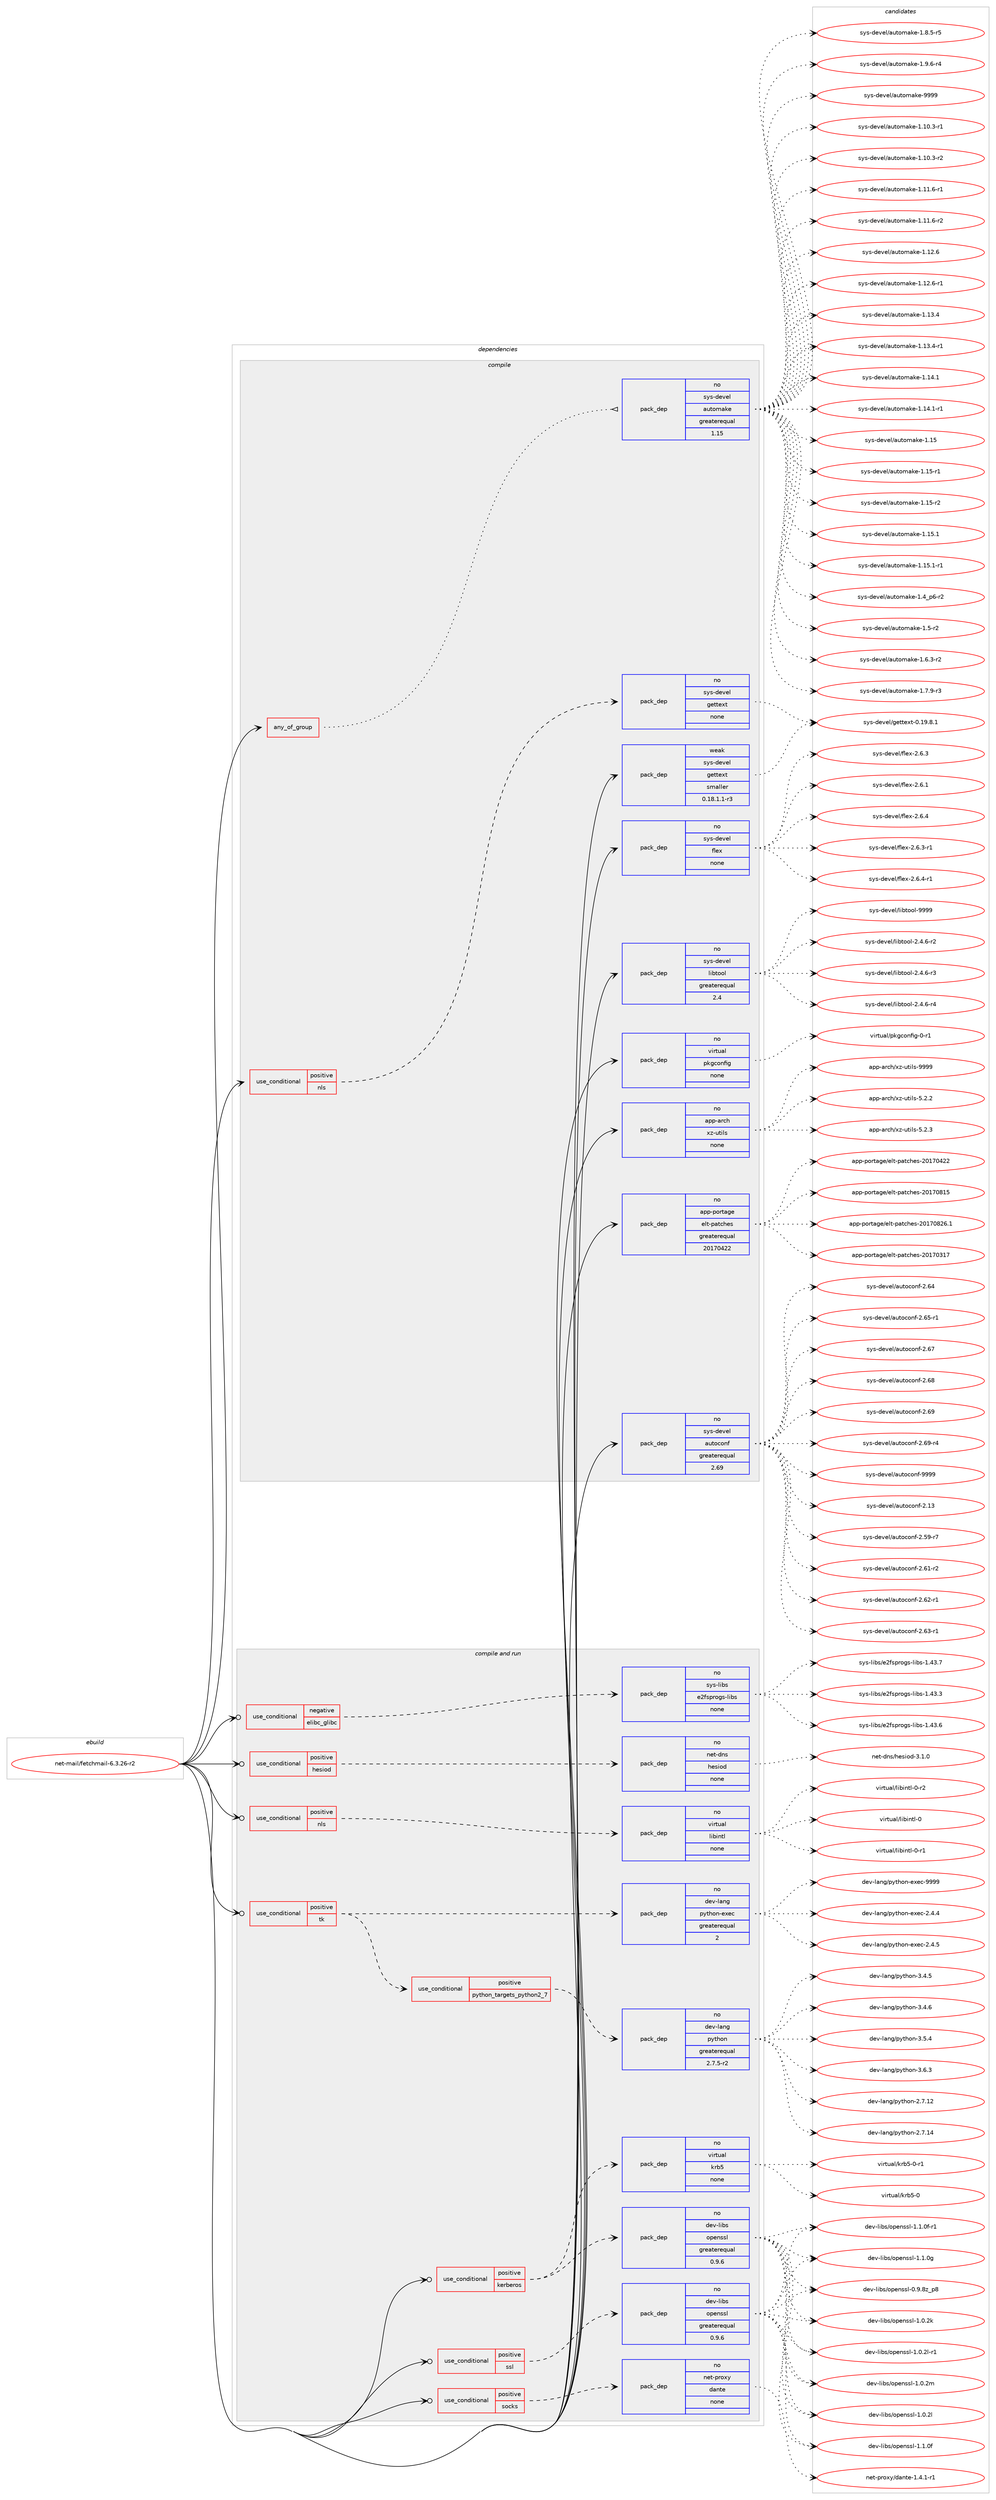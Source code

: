digraph prolog {

# *************
# Graph options
# *************

newrank=true;
concentrate=true;
compound=true;
graph [rankdir=LR,fontname=Helvetica,fontsize=10,ranksep=1.5];#, ranksep=2.5, nodesep=0.2];
edge  [arrowhead=vee];
node  [fontname=Helvetica,fontsize=10];

# **********
# The ebuild
# **********

subgraph cluster_leftcol {
color=gray;
rank=same;
label=<<i>ebuild</i>>;
id [label="net-mail/fetchmail-6.3.26-r2", color=red, width=4, href="../net-mail/fetchmail-6.3.26-r2.svg"];
}

# ****************
# The dependencies
# ****************

subgraph cluster_midcol {
color=gray;
label=<<i>dependencies</i>>;
subgraph cluster_compile {
fillcolor="#eeeeee";
style=filled;
label=<<i>compile</i>>;
subgraph any6909 {
dependency421328 [label=<<TABLE BORDER="0" CELLBORDER="1" CELLSPACING="0" CELLPADDING="4"><TR><TD CELLPADDING="10">any_of_group</TD></TR></TABLE>>, shape=none, color=red];subgraph pack309920 {
dependency421329 [label=<<TABLE BORDER="0" CELLBORDER="1" CELLSPACING="0" CELLPADDING="4" WIDTH="220"><TR><TD ROWSPAN="6" CELLPADDING="30">pack_dep</TD></TR><TR><TD WIDTH="110">no</TD></TR><TR><TD>sys-devel</TD></TR><TR><TD>automake</TD></TR><TR><TD>greaterequal</TD></TR><TR><TD>1.15</TD></TR></TABLE>>, shape=none, color=blue];
}
dependency421328:e -> dependency421329:w [weight=20,style="dotted",arrowhead="oinv"];
}
id:e -> dependency421328:w [weight=20,style="solid",arrowhead="vee"];
subgraph cond104307 {
dependency421330 [label=<<TABLE BORDER="0" CELLBORDER="1" CELLSPACING="0" CELLPADDING="4"><TR><TD ROWSPAN="3" CELLPADDING="10">use_conditional</TD></TR><TR><TD>positive</TD></TR><TR><TD>nls</TD></TR></TABLE>>, shape=none, color=red];
subgraph pack309921 {
dependency421331 [label=<<TABLE BORDER="0" CELLBORDER="1" CELLSPACING="0" CELLPADDING="4" WIDTH="220"><TR><TD ROWSPAN="6" CELLPADDING="30">pack_dep</TD></TR><TR><TD WIDTH="110">no</TD></TR><TR><TD>sys-devel</TD></TR><TR><TD>gettext</TD></TR><TR><TD>none</TD></TR><TR><TD></TD></TR></TABLE>>, shape=none, color=blue];
}
dependency421330:e -> dependency421331:w [weight=20,style="dashed",arrowhead="vee"];
}
id:e -> dependency421330:w [weight=20,style="solid",arrowhead="vee"];
subgraph pack309922 {
dependency421332 [label=<<TABLE BORDER="0" CELLBORDER="1" CELLSPACING="0" CELLPADDING="4" WIDTH="220"><TR><TD ROWSPAN="6" CELLPADDING="30">pack_dep</TD></TR><TR><TD WIDTH="110">no</TD></TR><TR><TD>app-arch</TD></TR><TR><TD>xz-utils</TD></TR><TR><TD>none</TD></TR><TR><TD></TD></TR></TABLE>>, shape=none, color=blue];
}
id:e -> dependency421332:w [weight=20,style="solid",arrowhead="vee"];
subgraph pack309923 {
dependency421333 [label=<<TABLE BORDER="0" CELLBORDER="1" CELLSPACING="0" CELLPADDING="4" WIDTH="220"><TR><TD ROWSPAN="6" CELLPADDING="30">pack_dep</TD></TR><TR><TD WIDTH="110">no</TD></TR><TR><TD>app-portage</TD></TR><TR><TD>elt-patches</TD></TR><TR><TD>greaterequal</TD></TR><TR><TD>20170422</TD></TR></TABLE>>, shape=none, color=blue];
}
id:e -> dependency421333:w [weight=20,style="solid",arrowhead="vee"];
subgraph pack309924 {
dependency421334 [label=<<TABLE BORDER="0" CELLBORDER="1" CELLSPACING="0" CELLPADDING="4" WIDTH="220"><TR><TD ROWSPAN="6" CELLPADDING="30">pack_dep</TD></TR><TR><TD WIDTH="110">no</TD></TR><TR><TD>sys-devel</TD></TR><TR><TD>autoconf</TD></TR><TR><TD>greaterequal</TD></TR><TR><TD>2.69</TD></TR></TABLE>>, shape=none, color=blue];
}
id:e -> dependency421334:w [weight=20,style="solid",arrowhead="vee"];
subgraph pack309925 {
dependency421335 [label=<<TABLE BORDER="0" CELLBORDER="1" CELLSPACING="0" CELLPADDING="4" WIDTH="220"><TR><TD ROWSPAN="6" CELLPADDING="30">pack_dep</TD></TR><TR><TD WIDTH="110">no</TD></TR><TR><TD>sys-devel</TD></TR><TR><TD>flex</TD></TR><TR><TD>none</TD></TR><TR><TD></TD></TR></TABLE>>, shape=none, color=blue];
}
id:e -> dependency421335:w [weight=20,style="solid",arrowhead="vee"];
subgraph pack309926 {
dependency421336 [label=<<TABLE BORDER="0" CELLBORDER="1" CELLSPACING="0" CELLPADDING="4" WIDTH="220"><TR><TD ROWSPAN="6" CELLPADDING="30">pack_dep</TD></TR><TR><TD WIDTH="110">no</TD></TR><TR><TD>sys-devel</TD></TR><TR><TD>libtool</TD></TR><TR><TD>greaterequal</TD></TR><TR><TD>2.4</TD></TR></TABLE>>, shape=none, color=blue];
}
id:e -> dependency421336:w [weight=20,style="solid",arrowhead="vee"];
subgraph pack309927 {
dependency421337 [label=<<TABLE BORDER="0" CELLBORDER="1" CELLSPACING="0" CELLPADDING="4" WIDTH="220"><TR><TD ROWSPAN="6" CELLPADDING="30">pack_dep</TD></TR><TR><TD WIDTH="110">no</TD></TR><TR><TD>virtual</TD></TR><TR><TD>pkgconfig</TD></TR><TR><TD>none</TD></TR><TR><TD></TD></TR></TABLE>>, shape=none, color=blue];
}
id:e -> dependency421337:w [weight=20,style="solid",arrowhead="vee"];
subgraph pack309928 {
dependency421338 [label=<<TABLE BORDER="0" CELLBORDER="1" CELLSPACING="0" CELLPADDING="4" WIDTH="220"><TR><TD ROWSPAN="6" CELLPADDING="30">pack_dep</TD></TR><TR><TD WIDTH="110">weak</TD></TR><TR><TD>sys-devel</TD></TR><TR><TD>gettext</TD></TR><TR><TD>smaller</TD></TR><TR><TD>0.18.1.1-r3</TD></TR></TABLE>>, shape=none, color=blue];
}
id:e -> dependency421338:w [weight=20,style="solid",arrowhead="vee"];
}
subgraph cluster_compileandrun {
fillcolor="#eeeeee";
style=filled;
label=<<i>compile and run</i>>;
subgraph cond104308 {
dependency421339 [label=<<TABLE BORDER="0" CELLBORDER="1" CELLSPACING="0" CELLPADDING="4"><TR><TD ROWSPAN="3" CELLPADDING="10">use_conditional</TD></TR><TR><TD>negative</TD></TR><TR><TD>elibc_glibc</TD></TR></TABLE>>, shape=none, color=red];
subgraph pack309929 {
dependency421340 [label=<<TABLE BORDER="0" CELLBORDER="1" CELLSPACING="0" CELLPADDING="4" WIDTH="220"><TR><TD ROWSPAN="6" CELLPADDING="30">pack_dep</TD></TR><TR><TD WIDTH="110">no</TD></TR><TR><TD>sys-libs</TD></TR><TR><TD>e2fsprogs-libs</TD></TR><TR><TD>none</TD></TR><TR><TD></TD></TR></TABLE>>, shape=none, color=blue];
}
dependency421339:e -> dependency421340:w [weight=20,style="dashed",arrowhead="vee"];
}
id:e -> dependency421339:w [weight=20,style="solid",arrowhead="odotvee"];
subgraph cond104309 {
dependency421341 [label=<<TABLE BORDER="0" CELLBORDER="1" CELLSPACING="0" CELLPADDING="4"><TR><TD ROWSPAN="3" CELLPADDING="10">use_conditional</TD></TR><TR><TD>positive</TD></TR><TR><TD>hesiod</TD></TR></TABLE>>, shape=none, color=red];
subgraph pack309930 {
dependency421342 [label=<<TABLE BORDER="0" CELLBORDER="1" CELLSPACING="0" CELLPADDING="4" WIDTH="220"><TR><TD ROWSPAN="6" CELLPADDING="30">pack_dep</TD></TR><TR><TD WIDTH="110">no</TD></TR><TR><TD>net-dns</TD></TR><TR><TD>hesiod</TD></TR><TR><TD>none</TD></TR><TR><TD></TD></TR></TABLE>>, shape=none, color=blue];
}
dependency421341:e -> dependency421342:w [weight=20,style="dashed",arrowhead="vee"];
}
id:e -> dependency421341:w [weight=20,style="solid",arrowhead="odotvee"];
subgraph cond104310 {
dependency421343 [label=<<TABLE BORDER="0" CELLBORDER="1" CELLSPACING="0" CELLPADDING="4"><TR><TD ROWSPAN="3" CELLPADDING="10">use_conditional</TD></TR><TR><TD>positive</TD></TR><TR><TD>kerberos</TD></TR></TABLE>>, shape=none, color=red];
subgraph pack309931 {
dependency421344 [label=<<TABLE BORDER="0" CELLBORDER="1" CELLSPACING="0" CELLPADDING="4" WIDTH="220"><TR><TD ROWSPAN="6" CELLPADDING="30">pack_dep</TD></TR><TR><TD WIDTH="110">no</TD></TR><TR><TD>virtual</TD></TR><TR><TD>krb5</TD></TR><TR><TD>none</TD></TR><TR><TD></TD></TR></TABLE>>, shape=none, color=blue];
}
dependency421343:e -> dependency421344:w [weight=20,style="dashed",arrowhead="vee"];
subgraph pack309932 {
dependency421345 [label=<<TABLE BORDER="0" CELLBORDER="1" CELLSPACING="0" CELLPADDING="4" WIDTH="220"><TR><TD ROWSPAN="6" CELLPADDING="30">pack_dep</TD></TR><TR><TD WIDTH="110">no</TD></TR><TR><TD>dev-libs</TD></TR><TR><TD>openssl</TD></TR><TR><TD>greaterequal</TD></TR><TR><TD>0.9.6</TD></TR></TABLE>>, shape=none, color=blue];
}
dependency421343:e -> dependency421345:w [weight=20,style="dashed",arrowhead="vee"];
}
id:e -> dependency421343:w [weight=20,style="solid",arrowhead="odotvee"];
subgraph cond104311 {
dependency421346 [label=<<TABLE BORDER="0" CELLBORDER="1" CELLSPACING="0" CELLPADDING="4"><TR><TD ROWSPAN="3" CELLPADDING="10">use_conditional</TD></TR><TR><TD>positive</TD></TR><TR><TD>nls</TD></TR></TABLE>>, shape=none, color=red];
subgraph pack309933 {
dependency421347 [label=<<TABLE BORDER="0" CELLBORDER="1" CELLSPACING="0" CELLPADDING="4" WIDTH="220"><TR><TD ROWSPAN="6" CELLPADDING="30">pack_dep</TD></TR><TR><TD WIDTH="110">no</TD></TR><TR><TD>virtual</TD></TR><TR><TD>libintl</TD></TR><TR><TD>none</TD></TR><TR><TD></TD></TR></TABLE>>, shape=none, color=blue];
}
dependency421346:e -> dependency421347:w [weight=20,style="dashed",arrowhead="vee"];
}
id:e -> dependency421346:w [weight=20,style="solid",arrowhead="odotvee"];
subgraph cond104312 {
dependency421348 [label=<<TABLE BORDER="0" CELLBORDER="1" CELLSPACING="0" CELLPADDING="4"><TR><TD ROWSPAN="3" CELLPADDING="10">use_conditional</TD></TR><TR><TD>positive</TD></TR><TR><TD>socks</TD></TR></TABLE>>, shape=none, color=red];
subgraph pack309934 {
dependency421349 [label=<<TABLE BORDER="0" CELLBORDER="1" CELLSPACING="0" CELLPADDING="4" WIDTH="220"><TR><TD ROWSPAN="6" CELLPADDING="30">pack_dep</TD></TR><TR><TD WIDTH="110">no</TD></TR><TR><TD>net-proxy</TD></TR><TR><TD>dante</TD></TR><TR><TD>none</TD></TR><TR><TD></TD></TR></TABLE>>, shape=none, color=blue];
}
dependency421348:e -> dependency421349:w [weight=20,style="dashed",arrowhead="vee"];
}
id:e -> dependency421348:w [weight=20,style="solid",arrowhead="odotvee"];
subgraph cond104313 {
dependency421350 [label=<<TABLE BORDER="0" CELLBORDER="1" CELLSPACING="0" CELLPADDING="4"><TR><TD ROWSPAN="3" CELLPADDING="10">use_conditional</TD></TR><TR><TD>positive</TD></TR><TR><TD>ssl</TD></TR></TABLE>>, shape=none, color=red];
subgraph pack309935 {
dependency421351 [label=<<TABLE BORDER="0" CELLBORDER="1" CELLSPACING="0" CELLPADDING="4" WIDTH="220"><TR><TD ROWSPAN="6" CELLPADDING="30">pack_dep</TD></TR><TR><TD WIDTH="110">no</TD></TR><TR><TD>dev-libs</TD></TR><TR><TD>openssl</TD></TR><TR><TD>greaterequal</TD></TR><TR><TD>0.9.6</TD></TR></TABLE>>, shape=none, color=blue];
}
dependency421350:e -> dependency421351:w [weight=20,style="dashed",arrowhead="vee"];
}
id:e -> dependency421350:w [weight=20,style="solid",arrowhead="odotvee"];
subgraph cond104314 {
dependency421352 [label=<<TABLE BORDER="0" CELLBORDER="1" CELLSPACING="0" CELLPADDING="4"><TR><TD ROWSPAN="3" CELLPADDING="10">use_conditional</TD></TR><TR><TD>positive</TD></TR><TR><TD>tk</TD></TR></TABLE>>, shape=none, color=red];
subgraph cond104315 {
dependency421353 [label=<<TABLE BORDER="0" CELLBORDER="1" CELLSPACING="0" CELLPADDING="4"><TR><TD ROWSPAN="3" CELLPADDING="10">use_conditional</TD></TR><TR><TD>positive</TD></TR><TR><TD>python_targets_python2_7</TD></TR></TABLE>>, shape=none, color=red];
subgraph pack309936 {
dependency421354 [label=<<TABLE BORDER="0" CELLBORDER="1" CELLSPACING="0" CELLPADDING="4" WIDTH="220"><TR><TD ROWSPAN="6" CELLPADDING="30">pack_dep</TD></TR><TR><TD WIDTH="110">no</TD></TR><TR><TD>dev-lang</TD></TR><TR><TD>python</TD></TR><TR><TD>greaterequal</TD></TR><TR><TD>2.7.5-r2</TD></TR></TABLE>>, shape=none, color=blue];
}
dependency421353:e -> dependency421354:w [weight=20,style="dashed",arrowhead="vee"];
}
dependency421352:e -> dependency421353:w [weight=20,style="dashed",arrowhead="vee"];
subgraph pack309937 {
dependency421355 [label=<<TABLE BORDER="0" CELLBORDER="1" CELLSPACING="0" CELLPADDING="4" WIDTH="220"><TR><TD ROWSPAN="6" CELLPADDING="30">pack_dep</TD></TR><TR><TD WIDTH="110">no</TD></TR><TR><TD>dev-lang</TD></TR><TR><TD>python-exec</TD></TR><TR><TD>greaterequal</TD></TR><TR><TD>2</TD></TR></TABLE>>, shape=none, color=blue];
}
dependency421352:e -> dependency421355:w [weight=20,style="dashed",arrowhead="vee"];
}
id:e -> dependency421352:w [weight=20,style="solid",arrowhead="odotvee"];
}
subgraph cluster_run {
fillcolor="#eeeeee";
style=filled;
label=<<i>run</i>>;
}
}

# **************
# The candidates
# **************

subgraph cluster_choices {
rank=same;
color=gray;
label=<<i>candidates</i>>;

subgraph choice309920 {
color=black;
nodesep=1;
choice11512111545100101118101108479711711611110997107101454946494846514511449 [label="sys-devel/automake-1.10.3-r1", color=red, width=4,href="../sys-devel/automake-1.10.3-r1.svg"];
choice11512111545100101118101108479711711611110997107101454946494846514511450 [label="sys-devel/automake-1.10.3-r2", color=red, width=4,href="../sys-devel/automake-1.10.3-r2.svg"];
choice11512111545100101118101108479711711611110997107101454946494946544511449 [label="sys-devel/automake-1.11.6-r1", color=red, width=4,href="../sys-devel/automake-1.11.6-r1.svg"];
choice11512111545100101118101108479711711611110997107101454946494946544511450 [label="sys-devel/automake-1.11.6-r2", color=red, width=4,href="../sys-devel/automake-1.11.6-r2.svg"];
choice1151211154510010111810110847971171161111099710710145494649504654 [label="sys-devel/automake-1.12.6", color=red, width=4,href="../sys-devel/automake-1.12.6.svg"];
choice11512111545100101118101108479711711611110997107101454946495046544511449 [label="sys-devel/automake-1.12.6-r1", color=red, width=4,href="../sys-devel/automake-1.12.6-r1.svg"];
choice1151211154510010111810110847971171161111099710710145494649514652 [label="sys-devel/automake-1.13.4", color=red, width=4,href="../sys-devel/automake-1.13.4.svg"];
choice11512111545100101118101108479711711611110997107101454946495146524511449 [label="sys-devel/automake-1.13.4-r1", color=red, width=4,href="../sys-devel/automake-1.13.4-r1.svg"];
choice1151211154510010111810110847971171161111099710710145494649524649 [label="sys-devel/automake-1.14.1", color=red, width=4,href="../sys-devel/automake-1.14.1.svg"];
choice11512111545100101118101108479711711611110997107101454946495246494511449 [label="sys-devel/automake-1.14.1-r1", color=red, width=4,href="../sys-devel/automake-1.14.1-r1.svg"];
choice115121115451001011181011084797117116111109971071014549464953 [label="sys-devel/automake-1.15", color=red, width=4,href="../sys-devel/automake-1.15.svg"];
choice1151211154510010111810110847971171161111099710710145494649534511449 [label="sys-devel/automake-1.15-r1", color=red, width=4,href="../sys-devel/automake-1.15-r1.svg"];
choice1151211154510010111810110847971171161111099710710145494649534511450 [label="sys-devel/automake-1.15-r2", color=red, width=4,href="../sys-devel/automake-1.15-r2.svg"];
choice1151211154510010111810110847971171161111099710710145494649534649 [label="sys-devel/automake-1.15.1", color=red, width=4,href="../sys-devel/automake-1.15.1.svg"];
choice11512111545100101118101108479711711611110997107101454946495346494511449 [label="sys-devel/automake-1.15.1-r1", color=red, width=4,href="../sys-devel/automake-1.15.1-r1.svg"];
choice115121115451001011181011084797117116111109971071014549465295112544511450 [label="sys-devel/automake-1.4_p6-r2", color=red, width=4,href="../sys-devel/automake-1.4_p6-r2.svg"];
choice11512111545100101118101108479711711611110997107101454946534511450 [label="sys-devel/automake-1.5-r2", color=red, width=4,href="../sys-devel/automake-1.5-r2.svg"];
choice115121115451001011181011084797117116111109971071014549465446514511450 [label="sys-devel/automake-1.6.3-r2", color=red, width=4,href="../sys-devel/automake-1.6.3-r2.svg"];
choice115121115451001011181011084797117116111109971071014549465546574511451 [label="sys-devel/automake-1.7.9-r3", color=red, width=4,href="../sys-devel/automake-1.7.9-r3.svg"];
choice115121115451001011181011084797117116111109971071014549465646534511453 [label="sys-devel/automake-1.8.5-r5", color=red, width=4,href="../sys-devel/automake-1.8.5-r5.svg"];
choice115121115451001011181011084797117116111109971071014549465746544511452 [label="sys-devel/automake-1.9.6-r4", color=red, width=4,href="../sys-devel/automake-1.9.6-r4.svg"];
choice115121115451001011181011084797117116111109971071014557575757 [label="sys-devel/automake-9999", color=red, width=4,href="../sys-devel/automake-9999.svg"];
dependency421329:e -> choice11512111545100101118101108479711711611110997107101454946494846514511449:w [style=dotted,weight="100"];
dependency421329:e -> choice11512111545100101118101108479711711611110997107101454946494846514511450:w [style=dotted,weight="100"];
dependency421329:e -> choice11512111545100101118101108479711711611110997107101454946494946544511449:w [style=dotted,weight="100"];
dependency421329:e -> choice11512111545100101118101108479711711611110997107101454946494946544511450:w [style=dotted,weight="100"];
dependency421329:e -> choice1151211154510010111810110847971171161111099710710145494649504654:w [style=dotted,weight="100"];
dependency421329:e -> choice11512111545100101118101108479711711611110997107101454946495046544511449:w [style=dotted,weight="100"];
dependency421329:e -> choice1151211154510010111810110847971171161111099710710145494649514652:w [style=dotted,weight="100"];
dependency421329:e -> choice11512111545100101118101108479711711611110997107101454946495146524511449:w [style=dotted,weight="100"];
dependency421329:e -> choice1151211154510010111810110847971171161111099710710145494649524649:w [style=dotted,weight="100"];
dependency421329:e -> choice11512111545100101118101108479711711611110997107101454946495246494511449:w [style=dotted,weight="100"];
dependency421329:e -> choice115121115451001011181011084797117116111109971071014549464953:w [style=dotted,weight="100"];
dependency421329:e -> choice1151211154510010111810110847971171161111099710710145494649534511449:w [style=dotted,weight="100"];
dependency421329:e -> choice1151211154510010111810110847971171161111099710710145494649534511450:w [style=dotted,weight="100"];
dependency421329:e -> choice1151211154510010111810110847971171161111099710710145494649534649:w [style=dotted,weight="100"];
dependency421329:e -> choice11512111545100101118101108479711711611110997107101454946495346494511449:w [style=dotted,weight="100"];
dependency421329:e -> choice115121115451001011181011084797117116111109971071014549465295112544511450:w [style=dotted,weight="100"];
dependency421329:e -> choice11512111545100101118101108479711711611110997107101454946534511450:w [style=dotted,weight="100"];
dependency421329:e -> choice115121115451001011181011084797117116111109971071014549465446514511450:w [style=dotted,weight="100"];
dependency421329:e -> choice115121115451001011181011084797117116111109971071014549465546574511451:w [style=dotted,weight="100"];
dependency421329:e -> choice115121115451001011181011084797117116111109971071014549465646534511453:w [style=dotted,weight="100"];
dependency421329:e -> choice115121115451001011181011084797117116111109971071014549465746544511452:w [style=dotted,weight="100"];
dependency421329:e -> choice115121115451001011181011084797117116111109971071014557575757:w [style=dotted,weight="100"];
}
subgraph choice309921 {
color=black;
nodesep=1;
choice1151211154510010111810110847103101116116101120116454846495746564649 [label="sys-devel/gettext-0.19.8.1", color=red, width=4,href="../sys-devel/gettext-0.19.8.1.svg"];
dependency421331:e -> choice1151211154510010111810110847103101116116101120116454846495746564649:w [style=dotted,weight="100"];
}
subgraph choice309922 {
color=black;
nodesep=1;
choice971121124597114991044712012245117116105108115455346504650 [label="app-arch/xz-utils-5.2.2", color=red, width=4,href="../app-arch/xz-utils-5.2.2.svg"];
choice971121124597114991044712012245117116105108115455346504651 [label="app-arch/xz-utils-5.2.3", color=red, width=4,href="../app-arch/xz-utils-5.2.3.svg"];
choice9711211245971149910447120122451171161051081154557575757 [label="app-arch/xz-utils-9999", color=red, width=4,href="../app-arch/xz-utils-9999.svg"];
dependency421332:e -> choice971121124597114991044712012245117116105108115455346504650:w [style=dotted,weight="100"];
dependency421332:e -> choice971121124597114991044712012245117116105108115455346504651:w [style=dotted,weight="100"];
dependency421332:e -> choice9711211245971149910447120122451171161051081154557575757:w [style=dotted,weight="100"];
}
subgraph choice309923 {
color=black;
nodesep=1;
choice97112112451121111141169710310147101108116451129711699104101115455048495548514955 [label="app-portage/elt-patches-20170317", color=red, width=4,href="../app-portage/elt-patches-20170317.svg"];
choice97112112451121111141169710310147101108116451129711699104101115455048495548525050 [label="app-portage/elt-patches-20170422", color=red, width=4,href="../app-portage/elt-patches-20170422.svg"];
choice97112112451121111141169710310147101108116451129711699104101115455048495548564953 [label="app-portage/elt-patches-20170815", color=red, width=4,href="../app-portage/elt-patches-20170815.svg"];
choice971121124511211111411697103101471011081164511297116991041011154550484955485650544649 [label="app-portage/elt-patches-20170826.1", color=red, width=4,href="../app-portage/elt-patches-20170826.1.svg"];
dependency421333:e -> choice97112112451121111141169710310147101108116451129711699104101115455048495548514955:w [style=dotted,weight="100"];
dependency421333:e -> choice97112112451121111141169710310147101108116451129711699104101115455048495548525050:w [style=dotted,weight="100"];
dependency421333:e -> choice97112112451121111141169710310147101108116451129711699104101115455048495548564953:w [style=dotted,weight="100"];
dependency421333:e -> choice971121124511211111411697103101471011081164511297116991041011154550484955485650544649:w [style=dotted,weight="100"];
}
subgraph choice309924 {
color=black;
nodesep=1;
choice115121115451001011181011084797117116111991111101024550464951 [label="sys-devel/autoconf-2.13", color=red, width=4,href="../sys-devel/autoconf-2.13.svg"];
choice1151211154510010111810110847971171161119911111010245504653574511455 [label="sys-devel/autoconf-2.59-r7", color=red, width=4,href="../sys-devel/autoconf-2.59-r7.svg"];
choice1151211154510010111810110847971171161119911111010245504654494511450 [label="sys-devel/autoconf-2.61-r2", color=red, width=4,href="../sys-devel/autoconf-2.61-r2.svg"];
choice1151211154510010111810110847971171161119911111010245504654504511449 [label="sys-devel/autoconf-2.62-r1", color=red, width=4,href="../sys-devel/autoconf-2.62-r1.svg"];
choice1151211154510010111810110847971171161119911111010245504654514511449 [label="sys-devel/autoconf-2.63-r1", color=red, width=4,href="../sys-devel/autoconf-2.63-r1.svg"];
choice115121115451001011181011084797117116111991111101024550465452 [label="sys-devel/autoconf-2.64", color=red, width=4,href="../sys-devel/autoconf-2.64.svg"];
choice1151211154510010111810110847971171161119911111010245504654534511449 [label="sys-devel/autoconf-2.65-r1", color=red, width=4,href="../sys-devel/autoconf-2.65-r1.svg"];
choice115121115451001011181011084797117116111991111101024550465455 [label="sys-devel/autoconf-2.67", color=red, width=4,href="../sys-devel/autoconf-2.67.svg"];
choice115121115451001011181011084797117116111991111101024550465456 [label="sys-devel/autoconf-2.68", color=red, width=4,href="../sys-devel/autoconf-2.68.svg"];
choice115121115451001011181011084797117116111991111101024550465457 [label="sys-devel/autoconf-2.69", color=red, width=4,href="../sys-devel/autoconf-2.69.svg"];
choice1151211154510010111810110847971171161119911111010245504654574511452 [label="sys-devel/autoconf-2.69-r4", color=red, width=4,href="../sys-devel/autoconf-2.69-r4.svg"];
choice115121115451001011181011084797117116111991111101024557575757 [label="sys-devel/autoconf-9999", color=red, width=4,href="../sys-devel/autoconf-9999.svg"];
dependency421334:e -> choice115121115451001011181011084797117116111991111101024550464951:w [style=dotted,weight="100"];
dependency421334:e -> choice1151211154510010111810110847971171161119911111010245504653574511455:w [style=dotted,weight="100"];
dependency421334:e -> choice1151211154510010111810110847971171161119911111010245504654494511450:w [style=dotted,weight="100"];
dependency421334:e -> choice1151211154510010111810110847971171161119911111010245504654504511449:w [style=dotted,weight="100"];
dependency421334:e -> choice1151211154510010111810110847971171161119911111010245504654514511449:w [style=dotted,weight="100"];
dependency421334:e -> choice115121115451001011181011084797117116111991111101024550465452:w [style=dotted,weight="100"];
dependency421334:e -> choice1151211154510010111810110847971171161119911111010245504654534511449:w [style=dotted,weight="100"];
dependency421334:e -> choice115121115451001011181011084797117116111991111101024550465455:w [style=dotted,weight="100"];
dependency421334:e -> choice115121115451001011181011084797117116111991111101024550465456:w [style=dotted,weight="100"];
dependency421334:e -> choice115121115451001011181011084797117116111991111101024550465457:w [style=dotted,weight="100"];
dependency421334:e -> choice1151211154510010111810110847971171161119911111010245504654574511452:w [style=dotted,weight="100"];
dependency421334:e -> choice115121115451001011181011084797117116111991111101024557575757:w [style=dotted,weight="100"];
}
subgraph choice309925 {
color=black;
nodesep=1;
choice1151211154510010111810110847102108101120455046544649 [label="sys-devel/flex-2.6.1", color=red, width=4,href="../sys-devel/flex-2.6.1.svg"];
choice1151211154510010111810110847102108101120455046544651 [label="sys-devel/flex-2.6.3", color=red, width=4,href="../sys-devel/flex-2.6.3.svg"];
choice11512111545100101118101108471021081011204550465446514511449 [label="sys-devel/flex-2.6.3-r1", color=red, width=4,href="../sys-devel/flex-2.6.3-r1.svg"];
choice1151211154510010111810110847102108101120455046544652 [label="sys-devel/flex-2.6.4", color=red, width=4,href="../sys-devel/flex-2.6.4.svg"];
choice11512111545100101118101108471021081011204550465446524511449 [label="sys-devel/flex-2.6.4-r1", color=red, width=4,href="../sys-devel/flex-2.6.4-r1.svg"];
dependency421335:e -> choice1151211154510010111810110847102108101120455046544649:w [style=dotted,weight="100"];
dependency421335:e -> choice1151211154510010111810110847102108101120455046544651:w [style=dotted,weight="100"];
dependency421335:e -> choice11512111545100101118101108471021081011204550465446514511449:w [style=dotted,weight="100"];
dependency421335:e -> choice1151211154510010111810110847102108101120455046544652:w [style=dotted,weight="100"];
dependency421335:e -> choice11512111545100101118101108471021081011204550465446524511449:w [style=dotted,weight="100"];
}
subgraph choice309926 {
color=black;
nodesep=1;
choice1151211154510010111810110847108105981161111111084550465246544511450 [label="sys-devel/libtool-2.4.6-r2", color=red, width=4,href="../sys-devel/libtool-2.4.6-r2.svg"];
choice1151211154510010111810110847108105981161111111084550465246544511451 [label="sys-devel/libtool-2.4.6-r3", color=red, width=4,href="../sys-devel/libtool-2.4.6-r3.svg"];
choice1151211154510010111810110847108105981161111111084550465246544511452 [label="sys-devel/libtool-2.4.6-r4", color=red, width=4,href="../sys-devel/libtool-2.4.6-r4.svg"];
choice1151211154510010111810110847108105981161111111084557575757 [label="sys-devel/libtool-9999", color=red, width=4,href="../sys-devel/libtool-9999.svg"];
dependency421336:e -> choice1151211154510010111810110847108105981161111111084550465246544511450:w [style=dotted,weight="100"];
dependency421336:e -> choice1151211154510010111810110847108105981161111111084550465246544511451:w [style=dotted,weight="100"];
dependency421336:e -> choice1151211154510010111810110847108105981161111111084550465246544511452:w [style=dotted,weight="100"];
dependency421336:e -> choice1151211154510010111810110847108105981161111111084557575757:w [style=dotted,weight="100"];
}
subgraph choice309927 {
color=black;
nodesep=1;
choice11810511411611797108471121071039911111010210510345484511449 [label="virtual/pkgconfig-0-r1", color=red, width=4,href="../virtual/pkgconfig-0-r1.svg"];
dependency421337:e -> choice11810511411611797108471121071039911111010210510345484511449:w [style=dotted,weight="100"];
}
subgraph choice309928 {
color=black;
nodesep=1;
choice1151211154510010111810110847103101116116101120116454846495746564649 [label="sys-devel/gettext-0.19.8.1", color=red, width=4,href="../sys-devel/gettext-0.19.8.1.svg"];
dependency421338:e -> choice1151211154510010111810110847103101116116101120116454846495746564649:w [style=dotted,weight="100"];
}
subgraph choice309929 {
color=black;
nodesep=1;
choice11512111545108105981154710150102115112114111103115451081059811545494652514651 [label="sys-libs/e2fsprogs-libs-1.43.3", color=red, width=4,href="../sys-libs/e2fsprogs-libs-1.43.3.svg"];
choice11512111545108105981154710150102115112114111103115451081059811545494652514654 [label="sys-libs/e2fsprogs-libs-1.43.6", color=red, width=4,href="../sys-libs/e2fsprogs-libs-1.43.6.svg"];
choice11512111545108105981154710150102115112114111103115451081059811545494652514655 [label="sys-libs/e2fsprogs-libs-1.43.7", color=red, width=4,href="../sys-libs/e2fsprogs-libs-1.43.7.svg"];
dependency421340:e -> choice11512111545108105981154710150102115112114111103115451081059811545494652514651:w [style=dotted,weight="100"];
dependency421340:e -> choice11512111545108105981154710150102115112114111103115451081059811545494652514654:w [style=dotted,weight="100"];
dependency421340:e -> choice11512111545108105981154710150102115112114111103115451081059811545494652514655:w [style=dotted,weight="100"];
}
subgraph choice309930 {
color=black;
nodesep=1;
choice1101011164510011011547104101115105111100455146494648 [label="net-dns/hesiod-3.1.0", color=red, width=4,href="../net-dns/hesiod-3.1.0.svg"];
dependency421342:e -> choice1101011164510011011547104101115105111100455146494648:w [style=dotted,weight="100"];
}
subgraph choice309931 {
color=black;
nodesep=1;
choice118105114116117971084710711498534548 [label="virtual/krb5-0", color=red, width=4,href="../virtual/krb5-0.svg"];
choice1181051141161179710847107114985345484511449 [label="virtual/krb5-0-r1", color=red, width=4,href="../virtual/krb5-0-r1.svg"];
dependency421344:e -> choice118105114116117971084710711498534548:w [style=dotted,weight="100"];
dependency421344:e -> choice1181051141161179710847107114985345484511449:w [style=dotted,weight="100"];
}
subgraph choice309932 {
color=black;
nodesep=1;
choice1001011184510810598115471111121011101151151084548465746561229511256 [label="dev-libs/openssl-0.9.8z_p8", color=red, width=4,href="../dev-libs/openssl-0.9.8z_p8.svg"];
choice100101118451081059811547111112101110115115108454946484650107 [label="dev-libs/openssl-1.0.2k", color=red, width=4,href="../dev-libs/openssl-1.0.2k.svg"];
choice100101118451081059811547111112101110115115108454946484650108 [label="dev-libs/openssl-1.0.2l", color=red, width=4,href="../dev-libs/openssl-1.0.2l.svg"];
choice1001011184510810598115471111121011101151151084549464846501084511449 [label="dev-libs/openssl-1.0.2l-r1", color=red, width=4,href="../dev-libs/openssl-1.0.2l-r1.svg"];
choice100101118451081059811547111112101110115115108454946484650109 [label="dev-libs/openssl-1.0.2m", color=red, width=4,href="../dev-libs/openssl-1.0.2m.svg"];
choice100101118451081059811547111112101110115115108454946494648102 [label="dev-libs/openssl-1.1.0f", color=red, width=4,href="../dev-libs/openssl-1.1.0f.svg"];
choice1001011184510810598115471111121011101151151084549464946481024511449 [label="dev-libs/openssl-1.1.0f-r1", color=red, width=4,href="../dev-libs/openssl-1.1.0f-r1.svg"];
choice100101118451081059811547111112101110115115108454946494648103 [label="dev-libs/openssl-1.1.0g", color=red, width=4,href="../dev-libs/openssl-1.1.0g.svg"];
dependency421345:e -> choice1001011184510810598115471111121011101151151084548465746561229511256:w [style=dotted,weight="100"];
dependency421345:e -> choice100101118451081059811547111112101110115115108454946484650107:w [style=dotted,weight="100"];
dependency421345:e -> choice100101118451081059811547111112101110115115108454946484650108:w [style=dotted,weight="100"];
dependency421345:e -> choice1001011184510810598115471111121011101151151084549464846501084511449:w [style=dotted,weight="100"];
dependency421345:e -> choice100101118451081059811547111112101110115115108454946484650109:w [style=dotted,weight="100"];
dependency421345:e -> choice100101118451081059811547111112101110115115108454946494648102:w [style=dotted,weight="100"];
dependency421345:e -> choice1001011184510810598115471111121011101151151084549464946481024511449:w [style=dotted,weight="100"];
dependency421345:e -> choice100101118451081059811547111112101110115115108454946494648103:w [style=dotted,weight="100"];
}
subgraph choice309933 {
color=black;
nodesep=1;
choice1181051141161179710847108105981051101161084548 [label="virtual/libintl-0", color=red, width=4,href="../virtual/libintl-0.svg"];
choice11810511411611797108471081059810511011610845484511449 [label="virtual/libintl-0-r1", color=red, width=4,href="../virtual/libintl-0-r1.svg"];
choice11810511411611797108471081059810511011610845484511450 [label="virtual/libintl-0-r2", color=red, width=4,href="../virtual/libintl-0-r2.svg"];
dependency421347:e -> choice1181051141161179710847108105981051101161084548:w [style=dotted,weight="100"];
dependency421347:e -> choice11810511411611797108471081059810511011610845484511449:w [style=dotted,weight="100"];
dependency421347:e -> choice11810511411611797108471081059810511011610845484511450:w [style=dotted,weight="100"];
}
subgraph choice309934 {
color=black;
nodesep=1;
choice1101011164511211411112012147100971101161014549465246494511449 [label="net-proxy/dante-1.4.1-r1", color=red, width=4,href="../net-proxy/dante-1.4.1-r1.svg"];
dependency421349:e -> choice1101011164511211411112012147100971101161014549465246494511449:w [style=dotted,weight="100"];
}
subgraph choice309935 {
color=black;
nodesep=1;
choice1001011184510810598115471111121011101151151084548465746561229511256 [label="dev-libs/openssl-0.9.8z_p8", color=red, width=4,href="../dev-libs/openssl-0.9.8z_p8.svg"];
choice100101118451081059811547111112101110115115108454946484650107 [label="dev-libs/openssl-1.0.2k", color=red, width=4,href="../dev-libs/openssl-1.0.2k.svg"];
choice100101118451081059811547111112101110115115108454946484650108 [label="dev-libs/openssl-1.0.2l", color=red, width=4,href="../dev-libs/openssl-1.0.2l.svg"];
choice1001011184510810598115471111121011101151151084549464846501084511449 [label="dev-libs/openssl-1.0.2l-r1", color=red, width=4,href="../dev-libs/openssl-1.0.2l-r1.svg"];
choice100101118451081059811547111112101110115115108454946484650109 [label="dev-libs/openssl-1.0.2m", color=red, width=4,href="../dev-libs/openssl-1.0.2m.svg"];
choice100101118451081059811547111112101110115115108454946494648102 [label="dev-libs/openssl-1.1.0f", color=red, width=4,href="../dev-libs/openssl-1.1.0f.svg"];
choice1001011184510810598115471111121011101151151084549464946481024511449 [label="dev-libs/openssl-1.1.0f-r1", color=red, width=4,href="../dev-libs/openssl-1.1.0f-r1.svg"];
choice100101118451081059811547111112101110115115108454946494648103 [label="dev-libs/openssl-1.1.0g", color=red, width=4,href="../dev-libs/openssl-1.1.0g.svg"];
dependency421351:e -> choice1001011184510810598115471111121011101151151084548465746561229511256:w [style=dotted,weight="100"];
dependency421351:e -> choice100101118451081059811547111112101110115115108454946484650107:w [style=dotted,weight="100"];
dependency421351:e -> choice100101118451081059811547111112101110115115108454946484650108:w [style=dotted,weight="100"];
dependency421351:e -> choice1001011184510810598115471111121011101151151084549464846501084511449:w [style=dotted,weight="100"];
dependency421351:e -> choice100101118451081059811547111112101110115115108454946484650109:w [style=dotted,weight="100"];
dependency421351:e -> choice100101118451081059811547111112101110115115108454946494648102:w [style=dotted,weight="100"];
dependency421351:e -> choice1001011184510810598115471111121011101151151084549464946481024511449:w [style=dotted,weight="100"];
dependency421351:e -> choice100101118451081059811547111112101110115115108454946494648103:w [style=dotted,weight="100"];
}
subgraph choice309936 {
color=black;
nodesep=1;
choice10010111845108971101034711212111610411111045504655464950 [label="dev-lang/python-2.7.12", color=red, width=4,href="../dev-lang/python-2.7.12.svg"];
choice10010111845108971101034711212111610411111045504655464952 [label="dev-lang/python-2.7.14", color=red, width=4,href="../dev-lang/python-2.7.14.svg"];
choice100101118451089711010347112121116104111110455146524653 [label="dev-lang/python-3.4.5", color=red, width=4,href="../dev-lang/python-3.4.5.svg"];
choice100101118451089711010347112121116104111110455146524654 [label="dev-lang/python-3.4.6", color=red, width=4,href="../dev-lang/python-3.4.6.svg"];
choice100101118451089711010347112121116104111110455146534652 [label="dev-lang/python-3.5.4", color=red, width=4,href="../dev-lang/python-3.5.4.svg"];
choice100101118451089711010347112121116104111110455146544651 [label="dev-lang/python-3.6.3", color=red, width=4,href="../dev-lang/python-3.6.3.svg"];
dependency421354:e -> choice10010111845108971101034711212111610411111045504655464950:w [style=dotted,weight="100"];
dependency421354:e -> choice10010111845108971101034711212111610411111045504655464952:w [style=dotted,weight="100"];
dependency421354:e -> choice100101118451089711010347112121116104111110455146524653:w [style=dotted,weight="100"];
dependency421354:e -> choice100101118451089711010347112121116104111110455146524654:w [style=dotted,weight="100"];
dependency421354:e -> choice100101118451089711010347112121116104111110455146534652:w [style=dotted,weight="100"];
dependency421354:e -> choice100101118451089711010347112121116104111110455146544651:w [style=dotted,weight="100"];
}
subgraph choice309937 {
color=black;
nodesep=1;
choice1001011184510897110103471121211161041111104510112010199455046524652 [label="dev-lang/python-exec-2.4.4", color=red, width=4,href="../dev-lang/python-exec-2.4.4.svg"];
choice1001011184510897110103471121211161041111104510112010199455046524653 [label="dev-lang/python-exec-2.4.5", color=red, width=4,href="../dev-lang/python-exec-2.4.5.svg"];
choice10010111845108971101034711212111610411111045101120101994557575757 [label="dev-lang/python-exec-9999", color=red, width=4,href="../dev-lang/python-exec-9999.svg"];
dependency421355:e -> choice1001011184510897110103471121211161041111104510112010199455046524652:w [style=dotted,weight="100"];
dependency421355:e -> choice1001011184510897110103471121211161041111104510112010199455046524653:w [style=dotted,weight="100"];
dependency421355:e -> choice10010111845108971101034711212111610411111045101120101994557575757:w [style=dotted,weight="100"];
}
}

}
